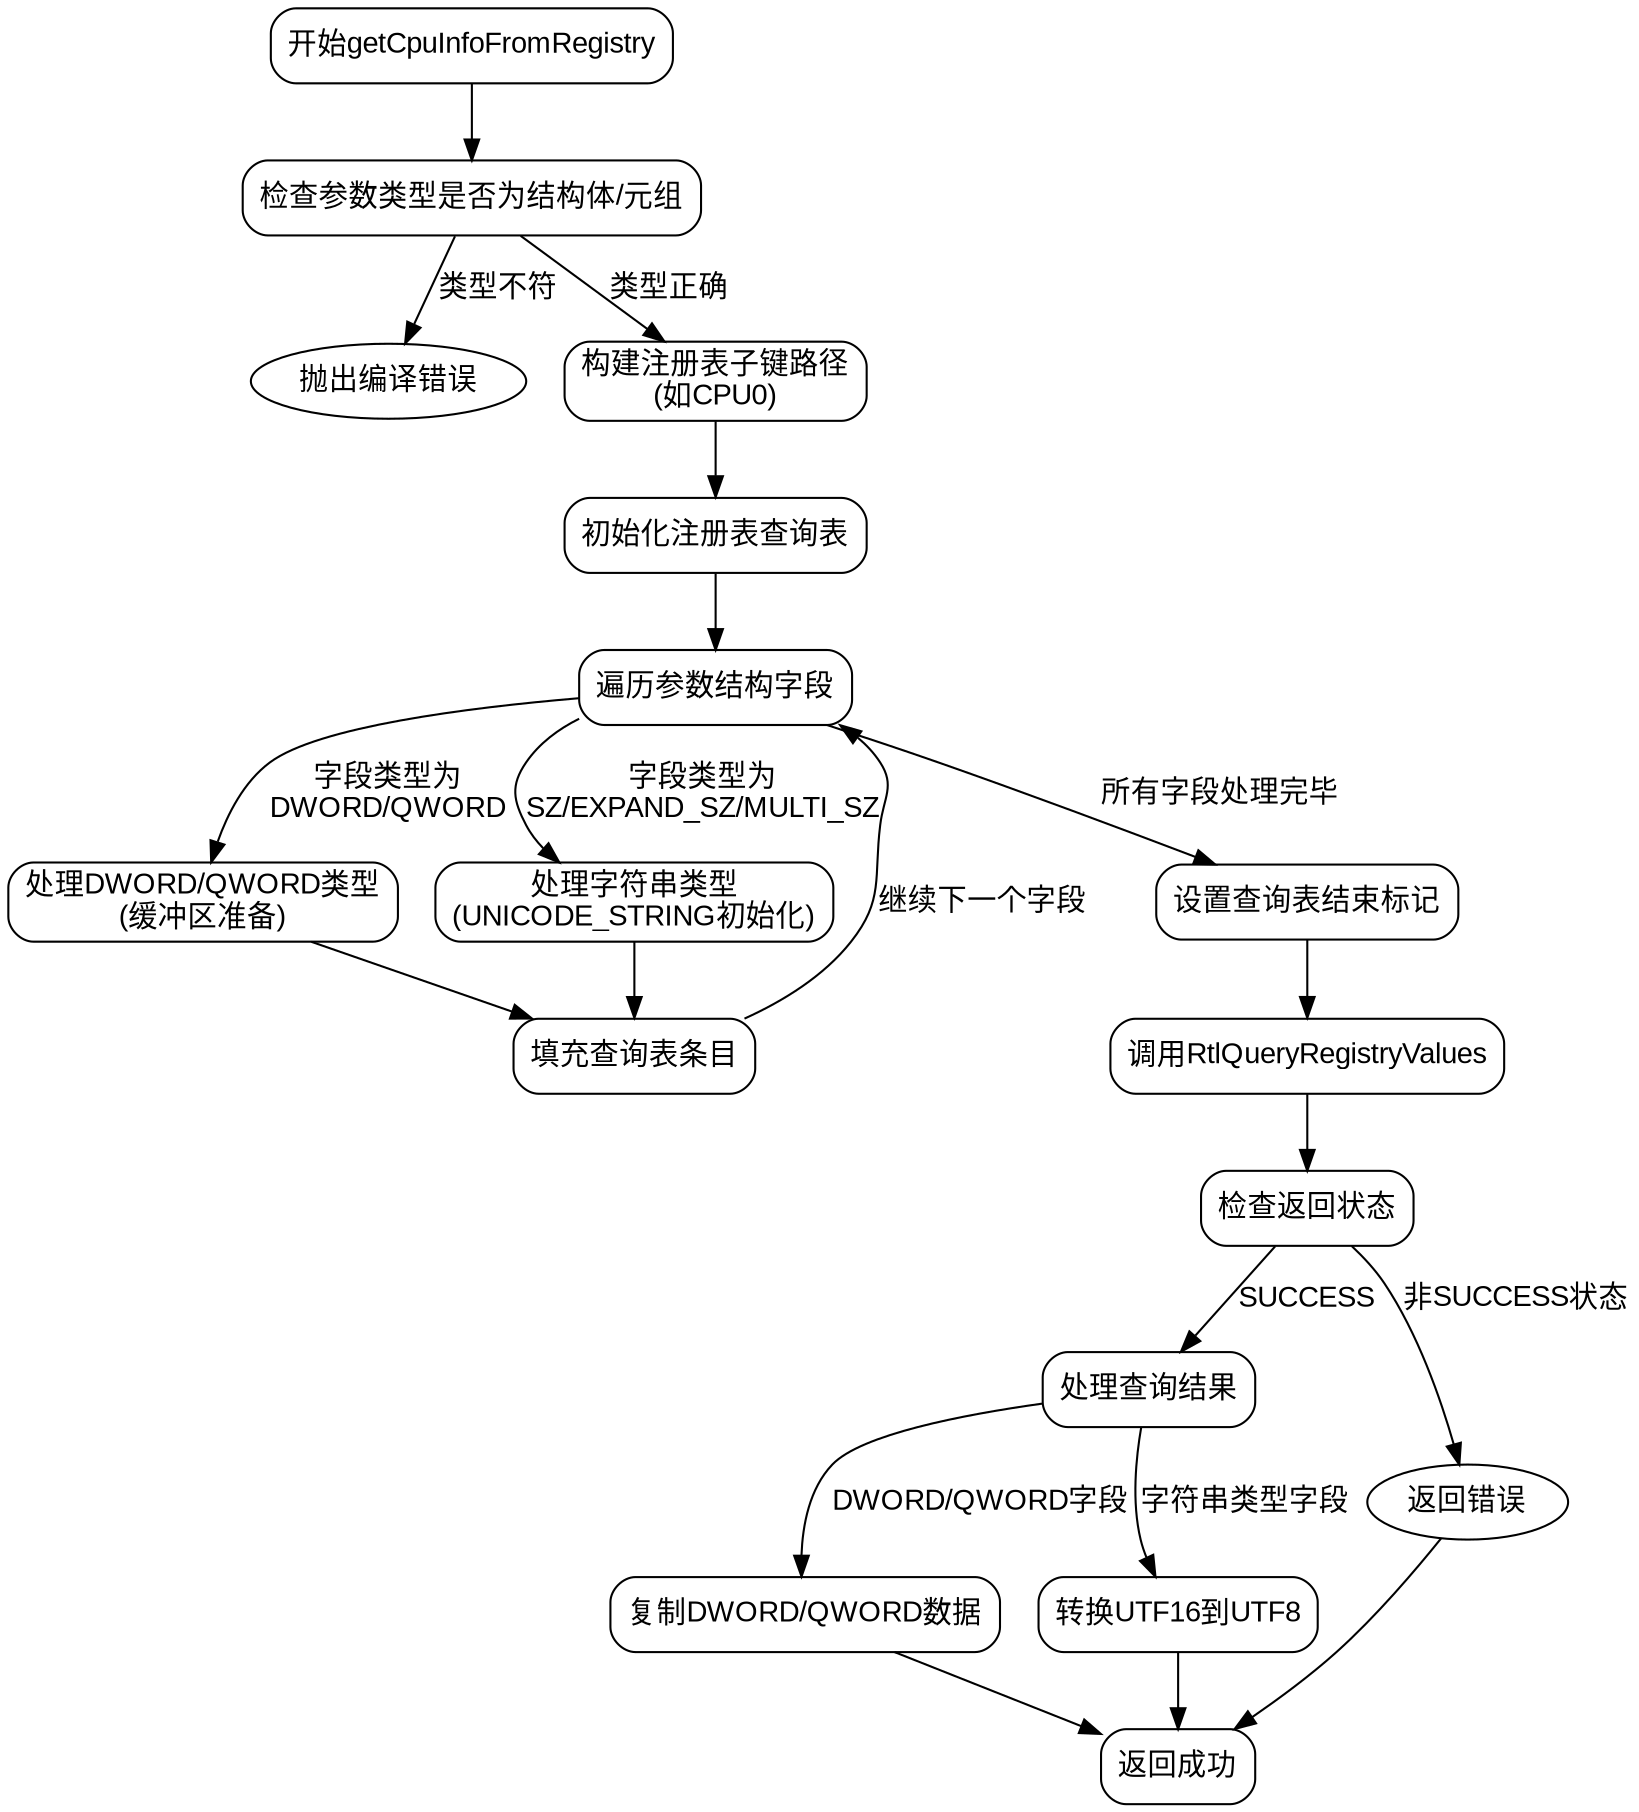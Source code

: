 
digraph flowchart {
    node [shape=rectangle, style="rounded", fontname="Arial"];
    edge [fontname="Arial"];

    start [label="开始getCpuInfoFromRegistry"];
    check_args_type [label="检查参数类型是否为结构体/元组"];
    compile_error [label="抛出编译错误", shape=oval];
    build_subkey [label="构建注册表子键路径\n(如CPU0)"];
    init_table [label="初始化注册表查询表"];
    process_fields [label="遍历参数结构字段"];
    handle_strings [label="处理字符串类型\n(UNICODE_STRING初始化)"];
    handle_dwords [label="处理DWORD/QWORD类型\n(缓冲区准备)"];
    fill_table [label="填充查询表条目"];
    set_sentinel [label="设置查询表结束标记"];
    call_rtlquery [label="调用RtlQueryRegistryValues"];
    success_check [label="检查返回状态"];
    process_results [label="处理查询结果"];
    string_processing [label="转换UTF16到UTF8"];
    dword_processing [label="复制DWORD/QWORD数据"];
    error_handling [label="返回错误", shape=oval];
    end [label="返回成功"];

    start -> check_args_type;
    check_args_type -> compile_error [label="类型不符"];
    check_args_type -> build_subkey [label="类型正确"];
    build_subkey -> init_table;
    init_table -> process_fields;
    
    process_fields -> handle_strings [label="字段类型为\nSZ/EXPAND_SZ/MULTI_SZ"];
    process_fields -> handle_dwords [label="字段类型为\nDWORD/QWORD"];
    
    handle_strings -> fill_table;
    handle_dwords -> fill_table;
    fill_table -> process_fields [label="继续下一个字段"];
    
    process_fields -> set_sentinel [label="所有字段处理完毕"];
    set_sentinel -> call_rtlquery;
    call_rtlquery -> success_check;
    
    success_check -> error_handling [label="非SUCCESS状态"];
    success_check -> process_results [label="SUCCESS"];
    
    process_results -> string_processing [label="字符串类型字段"];
    process_results -> dword_processing [label="DWORD/QWORD字段"];
    
    string_processing -> end;
    dword_processing -> end;
    error_handling -> end;
}
